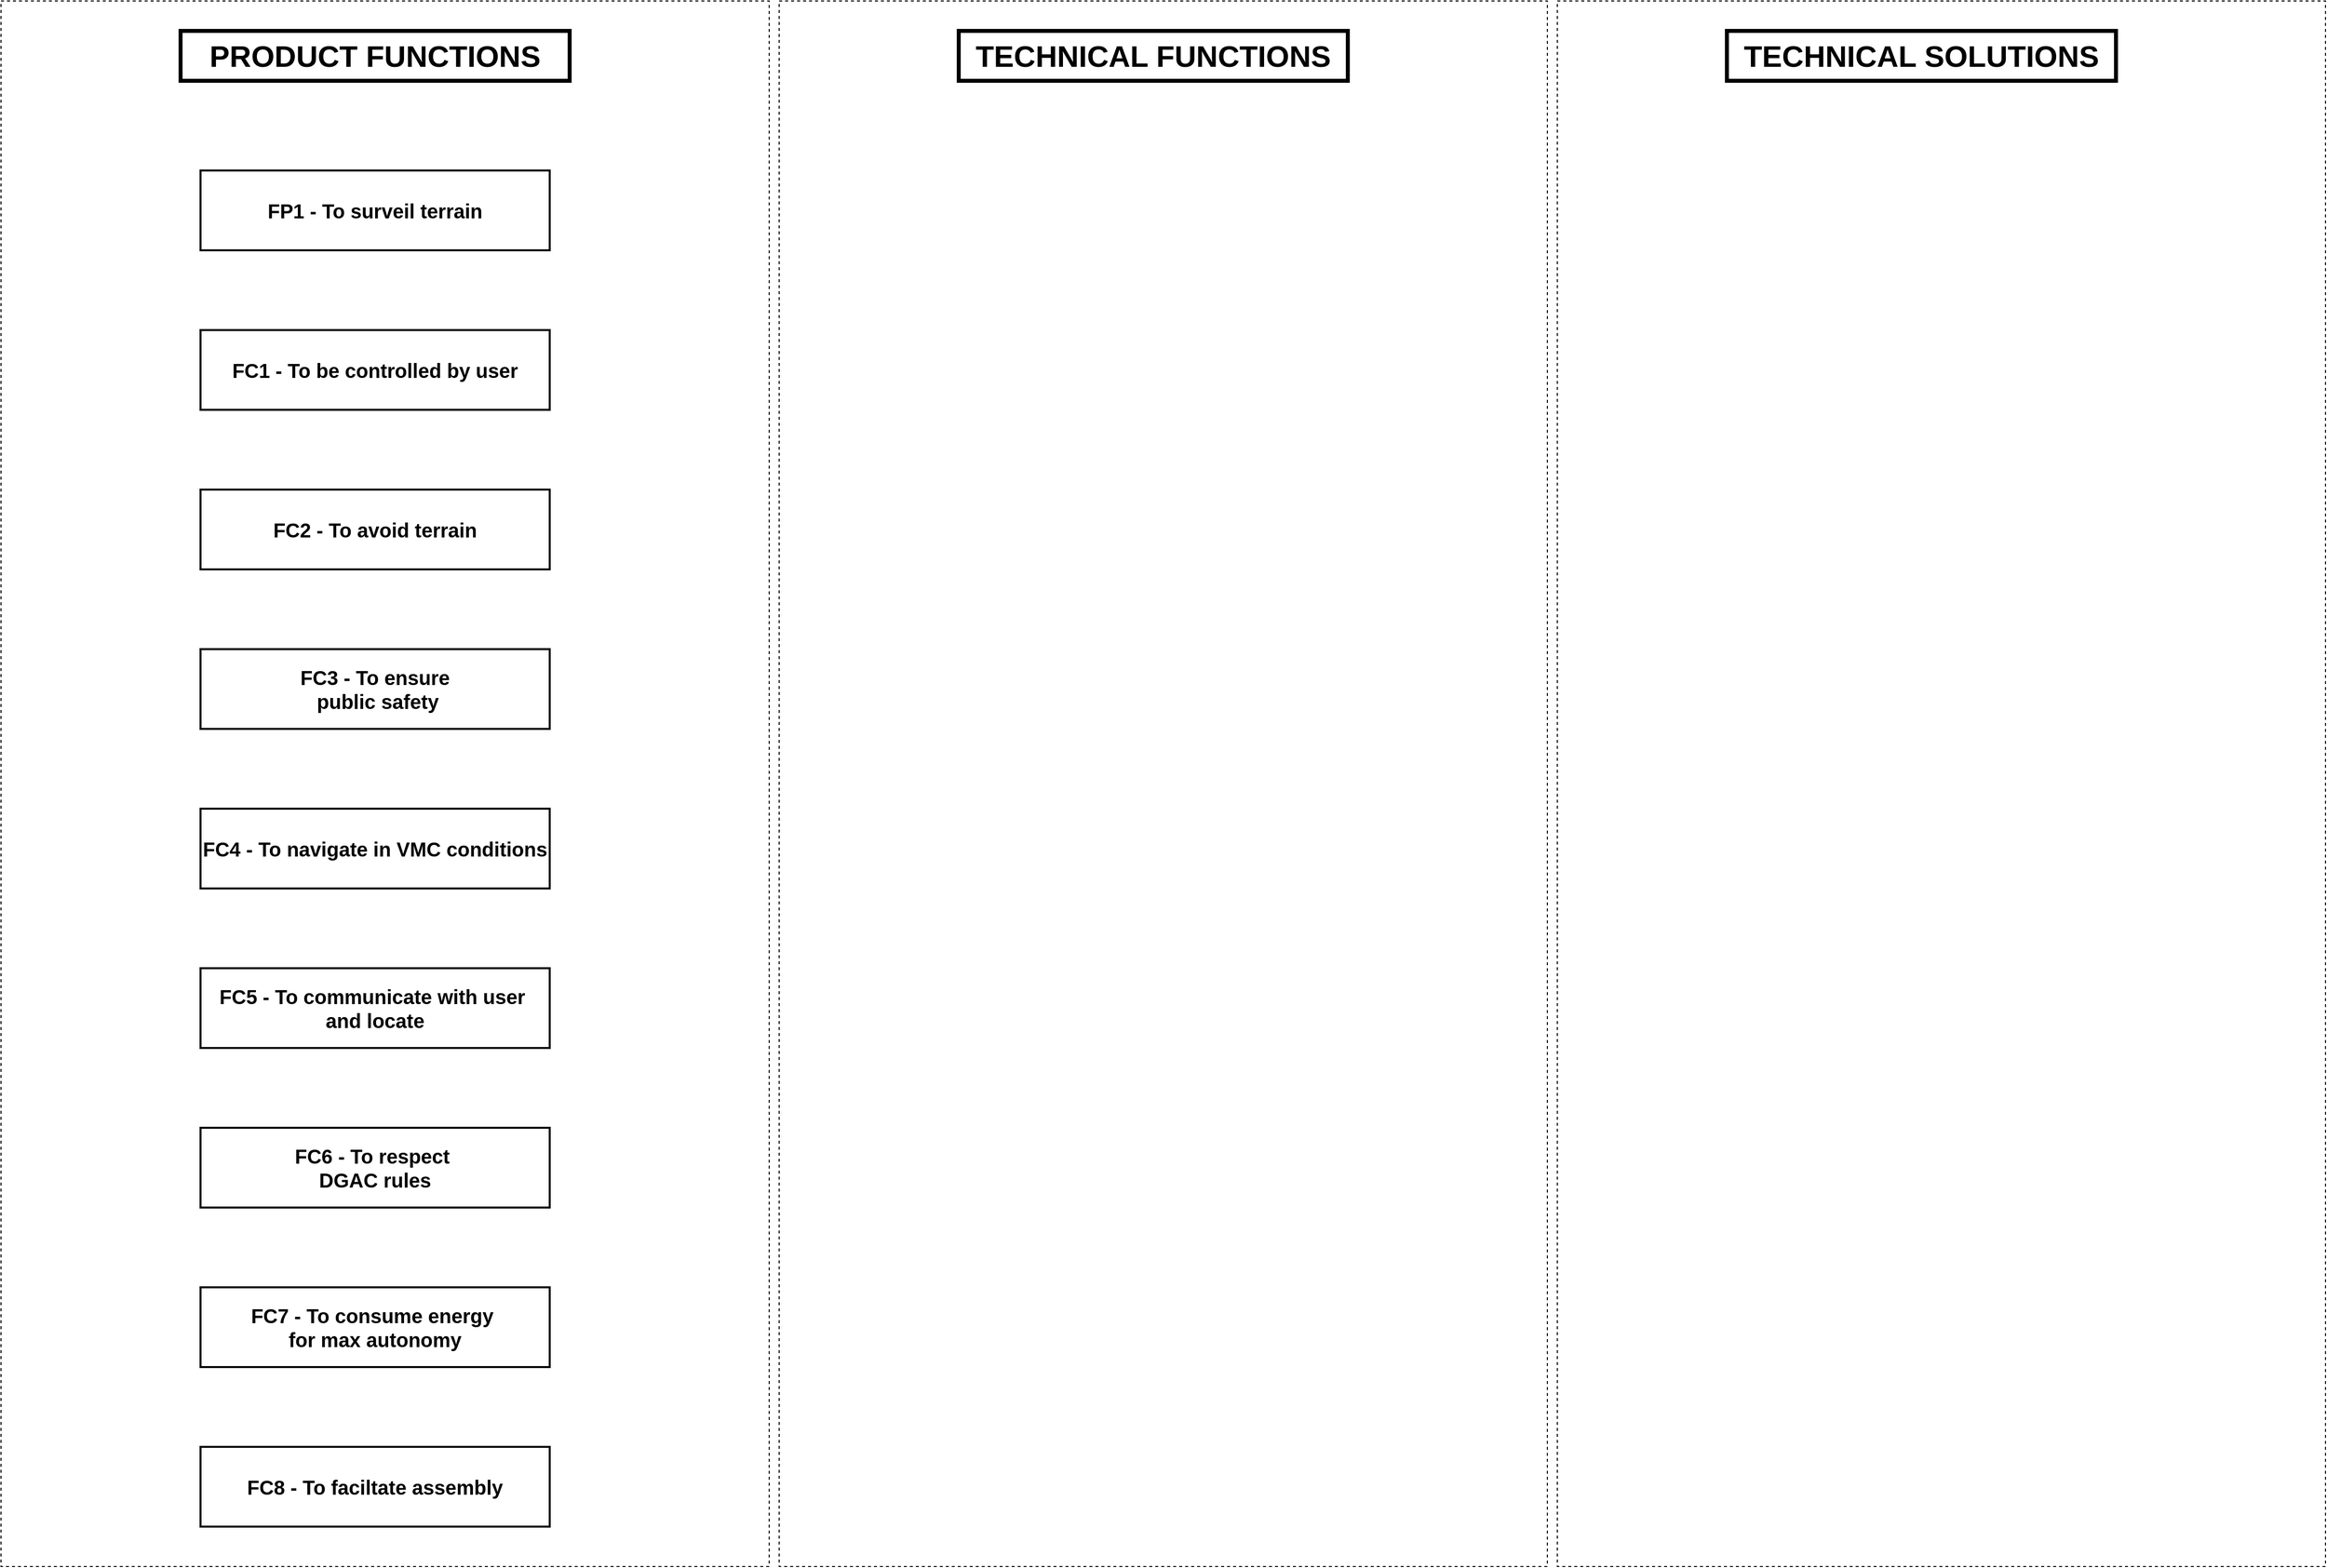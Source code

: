 <mxfile version="27.1.6">
  <diagram name="Page-1" id="7dsKKYGEo9BIq2ErHrN7">
    <mxGraphModel dx="3742" dy="2849" grid="1" gridSize="10" guides="1" tooltips="1" connect="1" arrows="1" fold="1" page="1" pageScale="1" pageWidth="1169" pageHeight="827" math="0" shadow="0">
      <root>
        <mxCell id="0" />
        <mxCell id="1" parent="0" />
        <mxCell id="zdkIRq3R49vZXkuHbA1Y-59" value="" style="rounded=0;whiteSpace=wrap;html=1;dashed=1;movable=1;resizable=1;rotatable=1;deletable=1;editable=1;locked=0;connectable=1;" parent="1" vertex="1">
          <mxGeometry y="-160" width="770" height="1570" as="geometry" />
        </mxCell>
        <mxCell id="zdkIRq3R49vZXkuHbA1Y-58" value="" style="group;fontSize=20;fontStyle=1" parent="1" vertex="1" connectable="0">
          <mxGeometry x="200" y="10" width="350" height="1360" as="geometry" />
        </mxCell>
        <mxCell id="2" value="FP1 - To surveil terrain" style="whiteSpace=wrap;strokeWidth=2;fontSize=20;fontStyle=1" parent="zdkIRq3R49vZXkuHbA1Y-58" vertex="1">
          <mxGeometry width="350" height="80" as="geometry" />
        </mxCell>
        <mxCell id="zdkIRq3R49vZXkuHbA1Y-34" value="FC1 - To be controlled by user" style="whiteSpace=wrap;strokeWidth=2;fontSize=20;fontStyle=1" parent="zdkIRq3R49vZXkuHbA1Y-58" vertex="1">
          <mxGeometry y="160" width="350" height="80" as="geometry" />
        </mxCell>
        <mxCell id="zdkIRq3R49vZXkuHbA1Y-35" value="FC2 - To avoid terrain" style="whiteSpace=wrap;strokeWidth=2;fontSize=20;fontStyle=1" parent="zdkIRq3R49vZXkuHbA1Y-58" vertex="1">
          <mxGeometry y="320" width="350" height="80" as="geometry" />
        </mxCell>
        <mxCell id="zdkIRq3R49vZXkuHbA1Y-36" value="FC3 - To ensure&#xa; public safety" style="whiteSpace=wrap;strokeWidth=2;fontSize=20;fontStyle=1" parent="zdkIRq3R49vZXkuHbA1Y-58" vertex="1">
          <mxGeometry y="480" width="350" height="80" as="geometry" />
        </mxCell>
        <mxCell id="zdkIRq3R49vZXkuHbA1Y-37" value="FC4 - To navigate in VMC conditions" style="whiteSpace=wrap;strokeWidth=2;fontSize=20;fontStyle=1" parent="zdkIRq3R49vZXkuHbA1Y-58" vertex="1">
          <mxGeometry y="640" width="350" height="80" as="geometry" />
        </mxCell>
        <mxCell id="zdkIRq3R49vZXkuHbA1Y-38" value="FC5 - To communicate with user &#xa;and locate" style="whiteSpace=wrap;strokeWidth=2;fontSize=20;fontStyle=1" parent="zdkIRq3R49vZXkuHbA1Y-58" vertex="1">
          <mxGeometry y="800" width="350" height="80" as="geometry" />
        </mxCell>
        <mxCell id="zdkIRq3R49vZXkuHbA1Y-39" value="FC6 - To respect &#xa;DGAC rules" style="whiteSpace=wrap;strokeWidth=2;fontSize=20;fontStyle=1" parent="zdkIRq3R49vZXkuHbA1Y-58" vertex="1">
          <mxGeometry y="960" width="350" height="80" as="geometry" />
        </mxCell>
        <mxCell id="zdkIRq3R49vZXkuHbA1Y-40" value="FC7 - To consume energy &#xa;for max autonomy" style="whiteSpace=wrap;strokeWidth=2;fontSize=20;fontStyle=1" parent="zdkIRq3R49vZXkuHbA1Y-58" vertex="1">
          <mxGeometry y="1120" width="350" height="80" as="geometry" />
        </mxCell>
        <mxCell id="zdkIRq3R49vZXkuHbA1Y-57" value="FC8 - To faciltate assembly" style="whiteSpace=wrap;strokeWidth=2;fontSize=20;fontStyle=1" parent="zdkIRq3R49vZXkuHbA1Y-58" vertex="1">
          <mxGeometry y="1280" width="350" height="80" as="geometry" />
        </mxCell>
        <mxCell id="zdkIRq3R49vZXkuHbA1Y-60" value="&lt;font style=&quot;font-size: 30px;&quot;&gt;&lt;span&gt;&lt;b&gt;PRODUCT FUNCTIONS&lt;/b&gt;&lt;/span&gt;&lt;/font&gt;" style="text;html=1;align=center;verticalAlign=middle;whiteSpace=wrap;rounded=0;fontStyle=0;strokeWidth=4;perimeterSpacing=0;strokeColor=default;movable=0;resizable=0;rotatable=0;deletable=0;editable=0;locked=1;connectable=0;" parent="1" vertex="1">
          <mxGeometry x="180" y="-130" width="390" height="50" as="geometry" />
        </mxCell>
        <mxCell id="zdkIRq3R49vZXkuHbA1Y-61" value="" style="rounded=0;whiteSpace=wrap;html=1;dashed=1;movable=1;resizable=1;rotatable=1;deletable=1;editable=1;locked=0;connectable=1;" parent="1" vertex="1">
          <mxGeometry x="780" y="-160" width="770" height="1570" as="geometry" />
        </mxCell>
        <mxCell id="zdkIRq3R49vZXkuHbA1Y-62" value="&lt;font style=&quot;font-size: 30px;&quot;&gt;&lt;span&gt;&lt;b&gt;TECHNICAL FUNCTIONS&lt;/b&gt;&lt;/span&gt;&lt;/font&gt;" style="text;html=1;align=center;verticalAlign=middle;whiteSpace=wrap;rounded=0;fontStyle=0;strokeWidth=4;perimeterSpacing=0;strokeColor=default;movable=1;resizable=1;rotatable=1;deletable=1;editable=1;locked=0;connectable=1;" parent="1" vertex="1">
          <mxGeometry x="960" y="-130" width="390" height="50" as="geometry" />
        </mxCell>
        <mxCell id="ZG8wI6hhfLTciv5nS4U9-2" value="" style="rounded=0;whiteSpace=wrap;html=1;dashed=1;movable=1;resizable=1;rotatable=1;deletable=1;editable=1;locked=0;connectable=1;" vertex="1" parent="1">
          <mxGeometry x="1560" y="-160" width="770" height="1570" as="geometry" />
        </mxCell>
        <mxCell id="ZG8wI6hhfLTciv5nS4U9-3" value="&lt;font style=&quot;font-size: 30px;&quot;&gt;&lt;span&gt;&lt;b&gt;TECHNICAL SOLUTIONS&lt;/b&gt;&lt;/span&gt;&lt;/font&gt;" style="text;html=1;align=center;verticalAlign=middle;whiteSpace=wrap;rounded=0;fontStyle=0;strokeWidth=4;perimeterSpacing=0;strokeColor=default;movable=1;resizable=1;rotatable=1;deletable=1;editable=1;locked=0;connectable=1;" vertex="1" parent="1">
          <mxGeometry x="1730" y="-130" width="390" height="50" as="geometry" />
        </mxCell>
      </root>
    </mxGraphModel>
  </diagram>
</mxfile>
